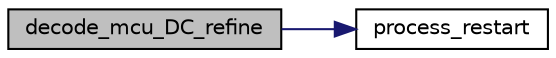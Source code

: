 digraph "decode_mcu_DC_refine"
{
 // LATEX_PDF_SIZE
  bgcolor="transparent";
  edge [fontname="Helvetica",fontsize="10",labelfontname="Helvetica",labelfontsize="10"];
  node [fontname="Helvetica",fontsize="10",shape=record];
  rankdir="LR";
  Node32 [label="decode_mcu_DC_refine",height=0.2,width=0.4,color="black", fillcolor="grey75", style="filled", fontcolor="black",tooltip=" "];
  Node32 -> Node33 [color="midnightblue",fontsize="10",style="solid",fontname="Helvetica"];
  Node33 [label="process_restart",height=0.2,width=0.4,color="black",URL="$jdhuff_8c.html#a9f594784e210606fb76f5da9952b0be4",tooltip=" "];
}
